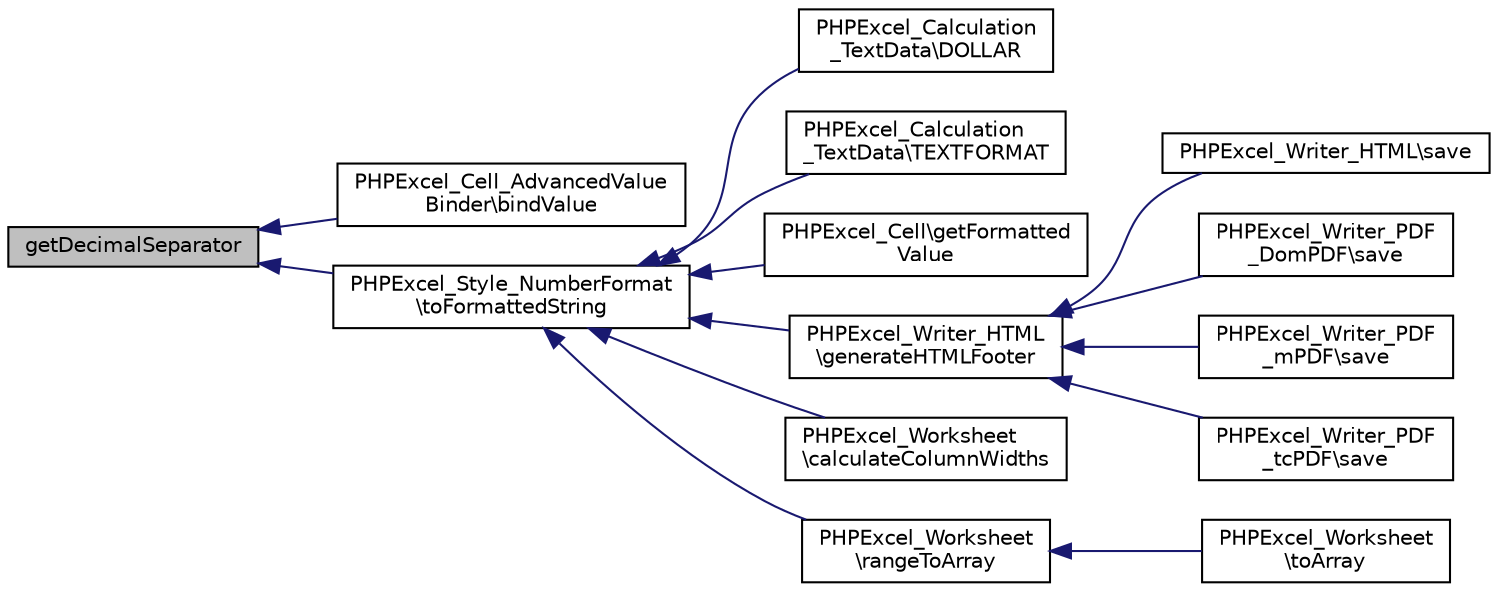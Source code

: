 digraph "getDecimalSeparator"
{
  edge [fontname="Helvetica",fontsize="10",labelfontname="Helvetica",labelfontsize="10"];
  node [fontname="Helvetica",fontsize="10",shape=record];
  rankdir="LR";
  Node69 [label="getDecimalSeparator",height=0.2,width=0.4,color="black", fillcolor="grey75", style="filled", fontcolor="black"];
  Node69 -> Node70 [dir="back",color="midnightblue",fontsize="10",style="solid",fontname="Helvetica"];
  Node70 [label="PHPExcel_Cell_AdvancedValue\lBinder\\bindValue",height=0.2,width=0.4,color="black", fillcolor="white", style="filled",URL="$class_p_h_p_excel___cell___advanced_value_binder.html#a39b388668f7555fba29bd979a6ed9dc4"];
  Node69 -> Node71 [dir="back",color="midnightblue",fontsize="10",style="solid",fontname="Helvetica"];
  Node71 [label="PHPExcel_Style_NumberFormat\l\\toFormattedString",height=0.2,width=0.4,color="black", fillcolor="white", style="filled",URL="$class_p_h_p_excel___style___number_format.html#a78fee7c5b1981f509fa3bc02864722c0"];
  Node71 -> Node72 [dir="back",color="midnightblue",fontsize="10",style="solid",fontname="Helvetica"];
  Node72 [label="PHPExcel_Calculation\l_TextData\\DOLLAR",height=0.2,width=0.4,color="black", fillcolor="white", style="filled",URL="$class_p_h_p_excel___calculation___text_data.html#aa84f4f1a044d08d28e2a97f37dc34685"];
  Node71 -> Node73 [dir="back",color="midnightblue",fontsize="10",style="solid",fontname="Helvetica"];
  Node73 [label="PHPExcel_Calculation\l_TextData\\TEXTFORMAT",height=0.2,width=0.4,color="black", fillcolor="white", style="filled",URL="$class_p_h_p_excel___calculation___text_data.html#a11a84a98b2a37f90f41d975b1a786152"];
  Node71 -> Node74 [dir="back",color="midnightblue",fontsize="10",style="solid",fontname="Helvetica"];
  Node74 [label="PHPExcel_Cell\\getFormatted\lValue",height=0.2,width=0.4,color="black", fillcolor="white", style="filled",URL="$class_p_h_p_excel___cell.html#a0e1d962392c3196f167138cb2eb174d5"];
  Node71 -> Node75 [dir="back",color="midnightblue",fontsize="10",style="solid",fontname="Helvetica"];
  Node75 [label="PHPExcel_Writer_HTML\l\\generateHTMLFooter",height=0.2,width=0.4,color="black", fillcolor="white", style="filled",URL="$class_p_h_p_excel___writer___h_t_m_l.html#a388332afad5cf5a153a179c4a83e4bae"];
  Node75 -> Node76 [dir="back",color="midnightblue",fontsize="10",style="solid",fontname="Helvetica"];
  Node76 [label="PHPExcel_Writer_HTML\\save",height=0.2,width=0.4,color="black", fillcolor="white", style="filled",URL="$class_p_h_p_excel___writer___h_t_m_l.html#a47cf44d053426c59c85d31f37744687c"];
  Node75 -> Node77 [dir="back",color="midnightblue",fontsize="10",style="solid",fontname="Helvetica"];
  Node77 [label="PHPExcel_Writer_PDF\l_DomPDF\\save",height=0.2,width=0.4,color="black", fillcolor="white", style="filled",URL="$class_p_h_p_excel___writer___p_d_f___dom_p_d_f.html#a47cf44d053426c59c85d31f37744687c"];
  Node75 -> Node78 [dir="back",color="midnightblue",fontsize="10",style="solid",fontname="Helvetica"];
  Node78 [label="PHPExcel_Writer_PDF\l_mPDF\\save",height=0.2,width=0.4,color="black", fillcolor="white", style="filled",URL="$class_p_h_p_excel___writer___p_d_f__m_p_d_f.html#a47cf44d053426c59c85d31f37744687c"];
  Node75 -> Node79 [dir="back",color="midnightblue",fontsize="10",style="solid",fontname="Helvetica"];
  Node79 [label="PHPExcel_Writer_PDF\l_tcPDF\\save",height=0.2,width=0.4,color="black", fillcolor="white", style="filled",URL="$class_p_h_p_excel___writer___p_d_f__tc_p_d_f.html#a47cf44d053426c59c85d31f37744687c"];
  Node71 -> Node80 [dir="back",color="midnightblue",fontsize="10",style="solid",fontname="Helvetica"];
  Node80 [label="PHPExcel_Worksheet\l\\calculateColumnWidths",height=0.2,width=0.4,color="black", fillcolor="white", style="filled",URL="$class_p_h_p_excel___worksheet.html#a13405e40aeb58da79a313d50d177c803"];
  Node71 -> Node81 [dir="back",color="midnightblue",fontsize="10",style="solid",fontname="Helvetica"];
  Node81 [label="PHPExcel_Worksheet\l\\rangeToArray",height=0.2,width=0.4,color="black", fillcolor="white", style="filled",URL="$class_p_h_p_excel___worksheet.html#a6afa7ed6319e6b370369b1e194381e23"];
  Node81 -> Node82 [dir="back",color="midnightblue",fontsize="10",style="solid",fontname="Helvetica"];
  Node82 [label="PHPExcel_Worksheet\l\\toArray",height=0.2,width=0.4,color="black", fillcolor="white", style="filled",URL="$class_p_h_p_excel___worksheet.html#a1605df08d923e8b20f855ddee439d032"];
}
